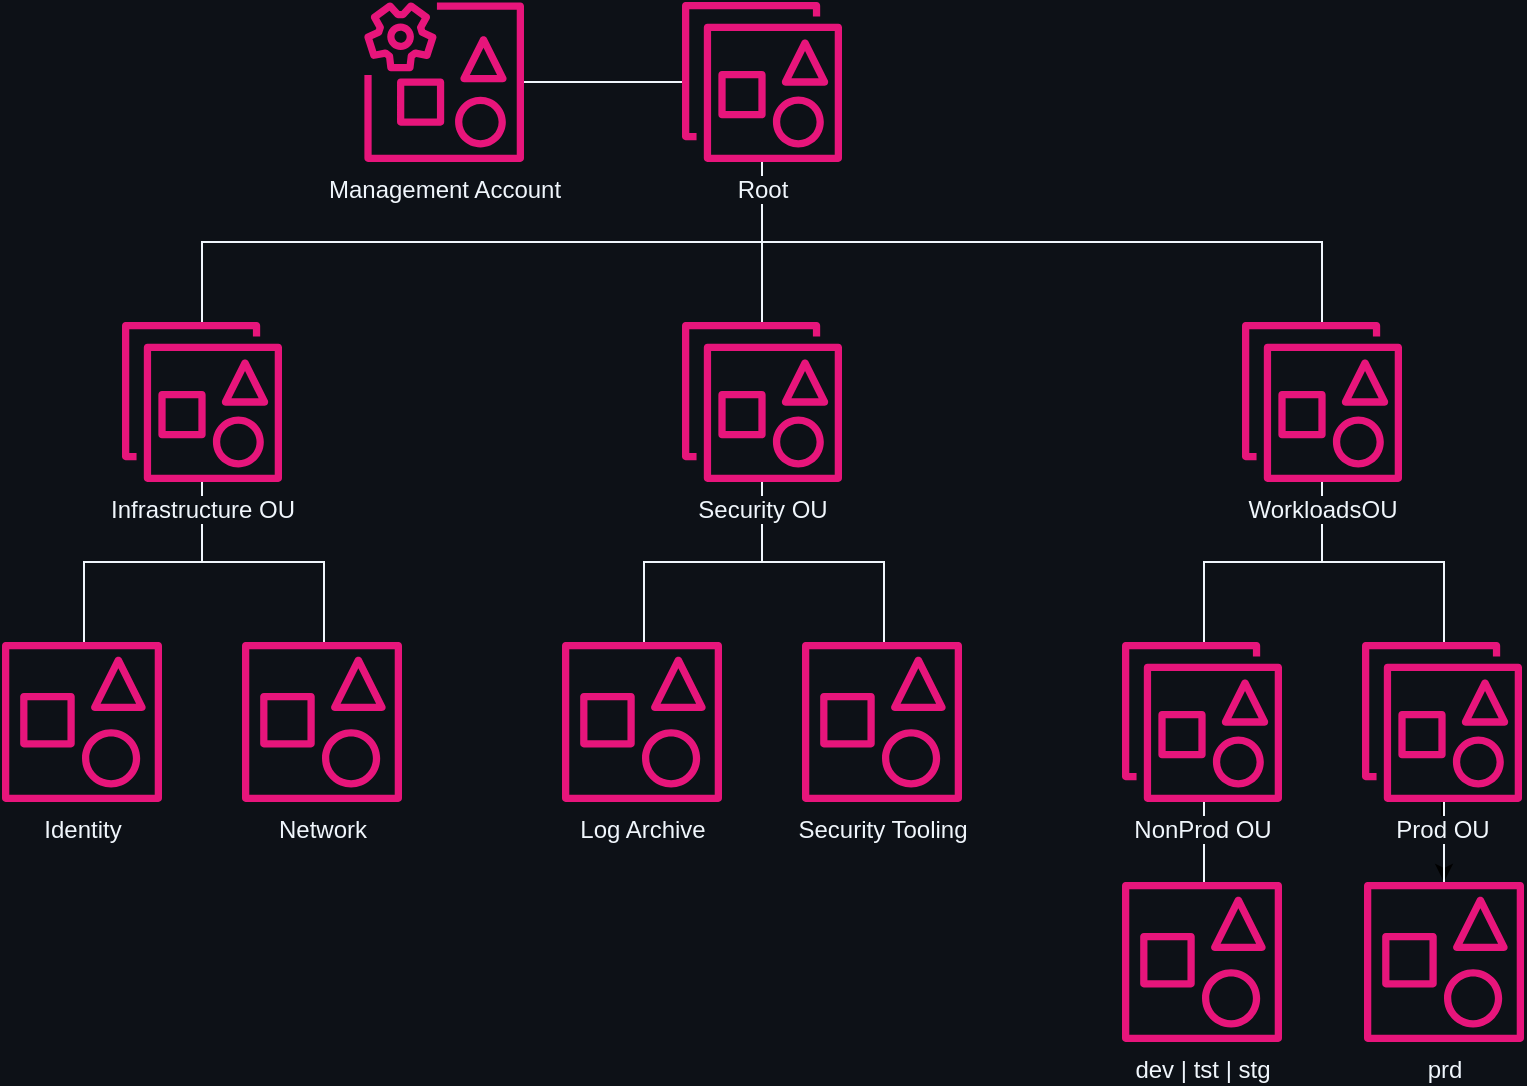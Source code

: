 <mxfile version="24.7.17">
  <diagram name="Page-1" id="3RlztuBvmJlQ_3YMpiWf">
    <mxGraphModel dx="1803" dy="969" grid="0" gridSize="10" guides="1" tooltips="1" connect="1" arrows="1" fold="1" page="1" pageScale="1" pageWidth="850" pageHeight="1100" background="#0D1117" math="0" shadow="0">
      <root>
        <mxCell id="0" />
        <mxCell id="1" parent="0" />
        <mxCell id="qAYZ5E4fQaRt8hyqv8FD-1" value="Management Account" style="sketch=0;outlineConnect=0;fontColor=#F0F6FC;gradientColor=none;fillColor=#E7157B;strokeColor=#F0F6FC;dashed=0;verticalLabelPosition=bottom;verticalAlign=top;align=center;html=1;fontSize=12;fontStyle=0;aspect=fixed;pointerEvents=1;shape=mxgraph.aws4.organizations_management_account2;labelBackgroundColor=#0D1117;" parent="1" vertex="1">
          <mxGeometry x="220" y="40" width="80" height="80" as="geometry" />
        </mxCell>
        <mxCell id="qAYZ5E4fQaRt8hyqv8FD-29" style="edgeStyle=orthogonalEdgeStyle;rounded=0;orthogonalLoop=1;jettySize=auto;html=1;labelBackgroundColor=#0D1117;fontColor=#F0F6FC;strokeColor=#F0F6FC;endArrow=none;endFill=0;" parent="1" source="qAYZ5E4fQaRt8hyqv8FD-6" target="qAYZ5E4fQaRt8hyqv8FD-10" edge="1">
          <mxGeometry relative="1" as="geometry">
            <Array as="points">
              <mxPoint x="139" y="320" />
              <mxPoint x="80" y="320" />
            </Array>
          </mxGeometry>
        </mxCell>
        <mxCell id="qAYZ5E4fQaRt8hyqv8FD-31" style="edgeStyle=orthogonalEdgeStyle;rounded=0;orthogonalLoop=1;jettySize=auto;html=1;labelBackgroundColor=#0D1117;fontColor=#F0F6FC;strokeColor=#F0F6FC;endArrow=none;endFill=0;" parent="1" source="qAYZ5E4fQaRt8hyqv8FD-6" target="qAYZ5E4fQaRt8hyqv8FD-11" edge="1">
          <mxGeometry relative="1" as="geometry">
            <Array as="points">
              <mxPoint x="139" y="320" />
              <mxPoint x="200" y="320" />
            </Array>
          </mxGeometry>
        </mxCell>
        <mxCell id="qAYZ5E4fQaRt8hyqv8FD-6" value="Infrastructure OU" style="sketch=0;outlineConnect=0;fontColor=#F0F6FC;gradientColor=none;fillColor=#E7157B;strokeColor=#F0F6FC;dashed=0;verticalLabelPosition=bottom;verticalAlign=top;align=center;html=1;fontSize=12;fontStyle=0;aspect=fixed;pointerEvents=1;shape=mxgraph.aws4.organizations_organizational_unit2;labelBackgroundColor=#0D1117;" parent="1" vertex="1">
          <mxGeometry x="99" y="200" width="80" height="80" as="geometry" />
        </mxCell>
        <mxCell id="qAYZ5E4fQaRt8hyqv8FD-33" style="edgeStyle=orthogonalEdgeStyle;rounded=0;orthogonalLoop=1;jettySize=auto;html=1;labelBackgroundColor=#0D1117;fontColor=#F0F6FC;strokeColor=#F0F6FC;endArrow=none;endFill=0;" parent="1" source="qAYZ5E4fQaRt8hyqv8FD-7" target="qAYZ5E4fQaRt8hyqv8FD-9" edge="1">
          <mxGeometry relative="1" as="geometry">
            <Array as="points">
              <mxPoint x="419" y="320" />
              <mxPoint x="360" y="320" />
            </Array>
          </mxGeometry>
        </mxCell>
        <mxCell id="qAYZ5E4fQaRt8hyqv8FD-34" style="edgeStyle=orthogonalEdgeStyle;rounded=0;orthogonalLoop=1;jettySize=auto;html=1;labelBackgroundColor=#0D1117;fontColor=#F0F6FC;strokeColor=#F0F6FC;endArrow=none;endFill=0;" parent="1" source="qAYZ5E4fQaRt8hyqv8FD-7" target="qAYZ5E4fQaRt8hyqv8FD-8" edge="1">
          <mxGeometry relative="1" as="geometry">
            <Array as="points">
              <mxPoint x="419" y="320" />
              <mxPoint x="480" y="320" />
            </Array>
          </mxGeometry>
        </mxCell>
        <mxCell id="qAYZ5E4fQaRt8hyqv8FD-7" value="Security OU" style="sketch=0;outlineConnect=0;fontColor=#F0F6FC;gradientColor=none;fillColor=#E7157B;strokeColor=#F0F6FC;dashed=0;verticalLabelPosition=bottom;verticalAlign=top;align=center;html=1;fontSize=12;fontStyle=0;aspect=fixed;pointerEvents=1;shape=mxgraph.aws4.organizations_organizational_unit2;labelBackgroundColor=#0D1117;" parent="1" vertex="1">
          <mxGeometry x="379" y="200" width="80" height="80" as="geometry" />
        </mxCell>
        <mxCell id="qAYZ5E4fQaRt8hyqv8FD-8" value="Security Tooling" style="sketch=0;outlineConnect=0;fontColor=#F0F6FC;gradientColor=none;fillColor=#E7157B;strokeColor=#F0F6FC;dashed=0;verticalLabelPosition=bottom;verticalAlign=top;align=center;html=1;fontSize=12;fontStyle=0;aspect=fixed;pointerEvents=1;shape=mxgraph.aws4.organizations_account2;labelBackgroundColor=#0D1117;" parent="1" vertex="1">
          <mxGeometry x="439" y="360" width="80" height="80" as="geometry" />
        </mxCell>
        <mxCell id="qAYZ5E4fQaRt8hyqv8FD-9" value="&lt;div&gt;Log Archive&lt;/div&gt;" style="sketch=0;outlineConnect=0;fontColor=#F0F6FC;gradientColor=none;fillColor=#E7157B;strokeColor=#F0F6FC;dashed=0;verticalLabelPosition=bottom;verticalAlign=top;align=center;html=1;fontSize=12;fontStyle=0;aspect=fixed;pointerEvents=1;shape=mxgraph.aws4.organizations_account2;labelBackgroundColor=#0D1117;" parent="1" vertex="1">
          <mxGeometry x="319" y="360" width="80" height="80" as="geometry" />
        </mxCell>
        <mxCell id="qAYZ5E4fQaRt8hyqv8FD-10" value="Identity" style="sketch=0;outlineConnect=0;fontColor=#F0F6FC;gradientColor=none;fillColor=#E7157B;strokeColor=#F0F6FC;dashed=0;verticalLabelPosition=bottom;verticalAlign=top;align=center;html=1;fontSize=12;fontStyle=0;aspect=fixed;pointerEvents=1;shape=mxgraph.aws4.organizations_account2;labelBackgroundColor=#0D1117;" parent="1" vertex="1">
          <mxGeometry x="39" y="360" width="80" height="80" as="geometry" />
        </mxCell>
        <mxCell id="qAYZ5E4fQaRt8hyqv8FD-11" value="&lt;div&gt;Network&lt;/div&gt;" style="sketch=0;outlineConnect=0;fontColor=#F0F6FC;gradientColor=none;fillColor=#E7157B;strokeColor=#F0F6FC;dashed=0;verticalLabelPosition=bottom;verticalAlign=top;align=center;html=1;fontSize=12;fontStyle=0;aspect=fixed;pointerEvents=1;shape=mxgraph.aws4.organizations_account2;labelBackgroundColor=#0D1117;" parent="1" vertex="1">
          <mxGeometry x="159" y="360" width="80" height="80" as="geometry" />
        </mxCell>
        <mxCell id="qAYZ5E4fQaRt8hyqv8FD-35" style="edgeStyle=orthogonalEdgeStyle;rounded=0;orthogonalLoop=1;jettySize=auto;html=1;labelBackgroundColor=#0D1117;fontColor=#F0F6FC;strokeColor=#F0F6FC;endArrow=none;endFill=0;" parent="1" source="qAYZ5E4fQaRt8hyqv8FD-12" target="qAYZ5E4fQaRt8hyqv8FD-16" edge="1">
          <mxGeometry relative="1" as="geometry">
            <Array as="points">
              <mxPoint x="699" y="320" />
              <mxPoint x="640" y="320" />
            </Array>
          </mxGeometry>
        </mxCell>
        <mxCell id="qAYZ5E4fQaRt8hyqv8FD-36" style="edgeStyle=orthogonalEdgeStyle;rounded=0;orthogonalLoop=1;jettySize=auto;html=1;labelBackgroundColor=#0D1117;fontColor=#F0F6FC;strokeColor=#F0F6FC;endArrow=none;endFill=0;" parent="1" source="qAYZ5E4fQaRt8hyqv8FD-12" target="qAYZ5E4fQaRt8hyqv8FD-17" edge="1">
          <mxGeometry relative="1" as="geometry">
            <Array as="points">
              <mxPoint x="699" y="320" />
              <mxPoint x="760" y="320" />
            </Array>
          </mxGeometry>
        </mxCell>
        <mxCell id="qAYZ5E4fQaRt8hyqv8FD-12" value="&lt;div&gt;WorkloadsOU&lt;/div&gt;" style="sketch=0;outlineConnect=0;fontColor=#F0F6FC;gradientColor=none;fillColor=#E7157B;strokeColor=#F0F6FC;dashed=0;verticalLabelPosition=bottom;verticalAlign=top;align=center;html=1;fontSize=12;fontStyle=0;aspect=fixed;pointerEvents=1;shape=mxgraph.aws4.organizations_organizational_unit2;labelBackgroundColor=#0D1117;" parent="1" vertex="1">
          <mxGeometry x="659" y="200" width="80" height="80" as="geometry" />
        </mxCell>
        <mxCell id="qAYZ5E4fQaRt8hyqv8FD-38" style="edgeStyle=orthogonalEdgeStyle;rounded=0;orthogonalLoop=1;jettySize=auto;html=1;labelBackgroundColor=#0D1117;fontColor=#F0F6FC;strokeColor=#F0F6FC;endArrow=none;endFill=0;" parent="1" source="qAYZ5E4fQaRt8hyqv8FD-16" target="qAYZ5E4fQaRt8hyqv8FD-18" edge="1">
          <mxGeometry relative="1" as="geometry">
            <Array as="points">
              <mxPoint x="640" y="460" />
              <mxPoint x="640" y="460" />
            </Array>
          </mxGeometry>
        </mxCell>
        <mxCell id="qAYZ5E4fQaRt8hyqv8FD-16" value="NonProd OU" style="sketch=0;outlineConnect=0;fontColor=#F0F6FC;gradientColor=none;fillColor=#E7157B;strokeColor=#F0F6FC;dashed=0;verticalLabelPosition=bottom;verticalAlign=top;align=center;html=1;fontSize=12;fontStyle=0;aspect=fixed;pointerEvents=1;shape=mxgraph.aws4.organizations_organizational_unit2;labelBackgroundColor=#0D1117;" parent="1" vertex="1">
          <mxGeometry x="599" y="360" width="80" height="80" as="geometry" />
        </mxCell>
        <mxCell id="5dbspacoEwdE9uSeqx6c-5" value="" style="edgeStyle=orthogonalEdgeStyle;rounded=0;orthogonalLoop=1;jettySize=auto;html=1;" edge="1" parent="1" source="qAYZ5E4fQaRt8hyqv8FD-17" target="5dbspacoEwdE9uSeqx6c-3">
          <mxGeometry relative="1" as="geometry" />
        </mxCell>
        <mxCell id="5dbspacoEwdE9uSeqx6c-6" style="edgeStyle=orthogonalEdgeStyle;rounded=0;orthogonalLoop=1;jettySize=auto;html=1;strokeColor=#F0F6FC;endArrow=none;endFill=0;" edge="1" parent="1" source="qAYZ5E4fQaRt8hyqv8FD-17" target="5dbspacoEwdE9uSeqx6c-3">
          <mxGeometry relative="1" as="geometry">
            <Array as="points">
              <mxPoint x="760" y="450" />
              <mxPoint x="760" y="450" />
            </Array>
          </mxGeometry>
        </mxCell>
        <mxCell id="qAYZ5E4fQaRt8hyqv8FD-17" value="Prod OU" style="sketch=0;outlineConnect=0;fontColor=#F0F6FC;gradientColor=none;fillColor=#E7157B;strokeColor=#F0F6FC;dashed=0;verticalLabelPosition=bottom;verticalAlign=top;align=center;html=1;fontSize=12;fontStyle=0;aspect=fixed;pointerEvents=1;shape=mxgraph.aws4.organizations_organizational_unit2;labelBackgroundColor=#0D1117;" parent="1" vertex="1">
          <mxGeometry x="719" y="360" width="80" height="80" as="geometry" />
        </mxCell>
        <mxCell id="qAYZ5E4fQaRt8hyqv8FD-18" value="dev | tst | stg" style="sketch=0;outlineConnect=0;fontColor=#F0F6FC;gradientColor=none;fillColor=#E7157B;strokeColor=#F0F6FC;dashed=0;verticalLabelPosition=bottom;verticalAlign=top;align=center;html=1;fontSize=12;fontStyle=0;aspect=fixed;pointerEvents=1;shape=mxgraph.aws4.organizations_account2;labelBackgroundColor=#0D1117;" parent="1" vertex="1">
          <mxGeometry x="599" y="480" width="80" height="80" as="geometry" />
        </mxCell>
        <mxCell id="5dbspacoEwdE9uSeqx6c-3" value="prd" style="sketch=0;outlineConnect=0;fontColor=#F0F6FC;gradientColor=none;fillColor=#E7157B;strokeColor=#F0F6FC;dashed=0;verticalLabelPosition=bottom;verticalAlign=top;align=center;html=1;fontSize=12;fontStyle=0;aspect=fixed;pointerEvents=1;shape=mxgraph.aws4.organizations_account2;labelBackgroundColor=#0D1117;" vertex="1" parent="1">
          <mxGeometry x="720" y="480" width="80" height="80" as="geometry" />
        </mxCell>
        <mxCell id="5dbspacoEwdE9uSeqx6c-15" style="edgeStyle=orthogonalEdgeStyle;rounded=0;orthogonalLoop=1;jettySize=auto;html=1;strokeColor=#F0F6FC;endArrow=none;endFill=0;" edge="1" parent="1" source="5dbspacoEwdE9uSeqx6c-13" target="qAYZ5E4fQaRt8hyqv8FD-7">
          <mxGeometry relative="1" as="geometry" />
        </mxCell>
        <mxCell id="5dbspacoEwdE9uSeqx6c-16" style="edgeStyle=orthogonalEdgeStyle;rounded=0;orthogonalLoop=1;jettySize=auto;html=1;strokeColor=#F0F6FC;endArrow=none;endFill=0;" edge="1" parent="1" source="5dbspacoEwdE9uSeqx6c-13" target="qAYZ5E4fQaRt8hyqv8FD-6">
          <mxGeometry relative="1" as="geometry">
            <Array as="points">
              <mxPoint x="419" y="160" />
              <mxPoint x="139" y="160" />
            </Array>
          </mxGeometry>
        </mxCell>
        <mxCell id="5dbspacoEwdE9uSeqx6c-17" style="edgeStyle=orthogonalEdgeStyle;rounded=0;orthogonalLoop=1;jettySize=auto;html=1;strokeColor=#F0F6FC;endArrow=none;endFill=0;" edge="1" parent="1" source="5dbspacoEwdE9uSeqx6c-13" target="qAYZ5E4fQaRt8hyqv8FD-12">
          <mxGeometry relative="1" as="geometry">
            <Array as="points">
              <mxPoint x="419" y="160" />
              <mxPoint x="699" y="160" />
            </Array>
          </mxGeometry>
        </mxCell>
        <mxCell id="5dbspacoEwdE9uSeqx6c-18" style="edgeStyle=orthogonalEdgeStyle;rounded=0;orthogonalLoop=1;jettySize=auto;html=1;strokeColor=#F0F6FC;endArrow=none;endFill=0;" edge="1" parent="1" source="5dbspacoEwdE9uSeqx6c-13" target="qAYZ5E4fQaRt8hyqv8FD-1">
          <mxGeometry relative="1" as="geometry" />
        </mxCell>
        <mxCell id="5dbspacoEwdE9uSeqx6c-13" value="Root" style="sketch=0;outlineConnect=0;fontColor=#F0F6FC;gradientColor=none;fillColor=#E7157B;strokeColor=#F0F6FC;dashed=0;verticalLabelPosition=bottom;verticalAlign=top;align=center;html=1;fontSize=12;fontStyle=0;aspect=fixed;pointerEvents=1;shape=mxgraph.aws4.organizations_organizational_unit2;labelBackgroundColor=#0D1117;" vertex="1" parent="1">
          <mxGeometry x="379" y="40" width="80" height="80" as="geometry" />
        </mxCell>
      </root>
    </mxGraphModel>
  </diagram>
</mxfile>
